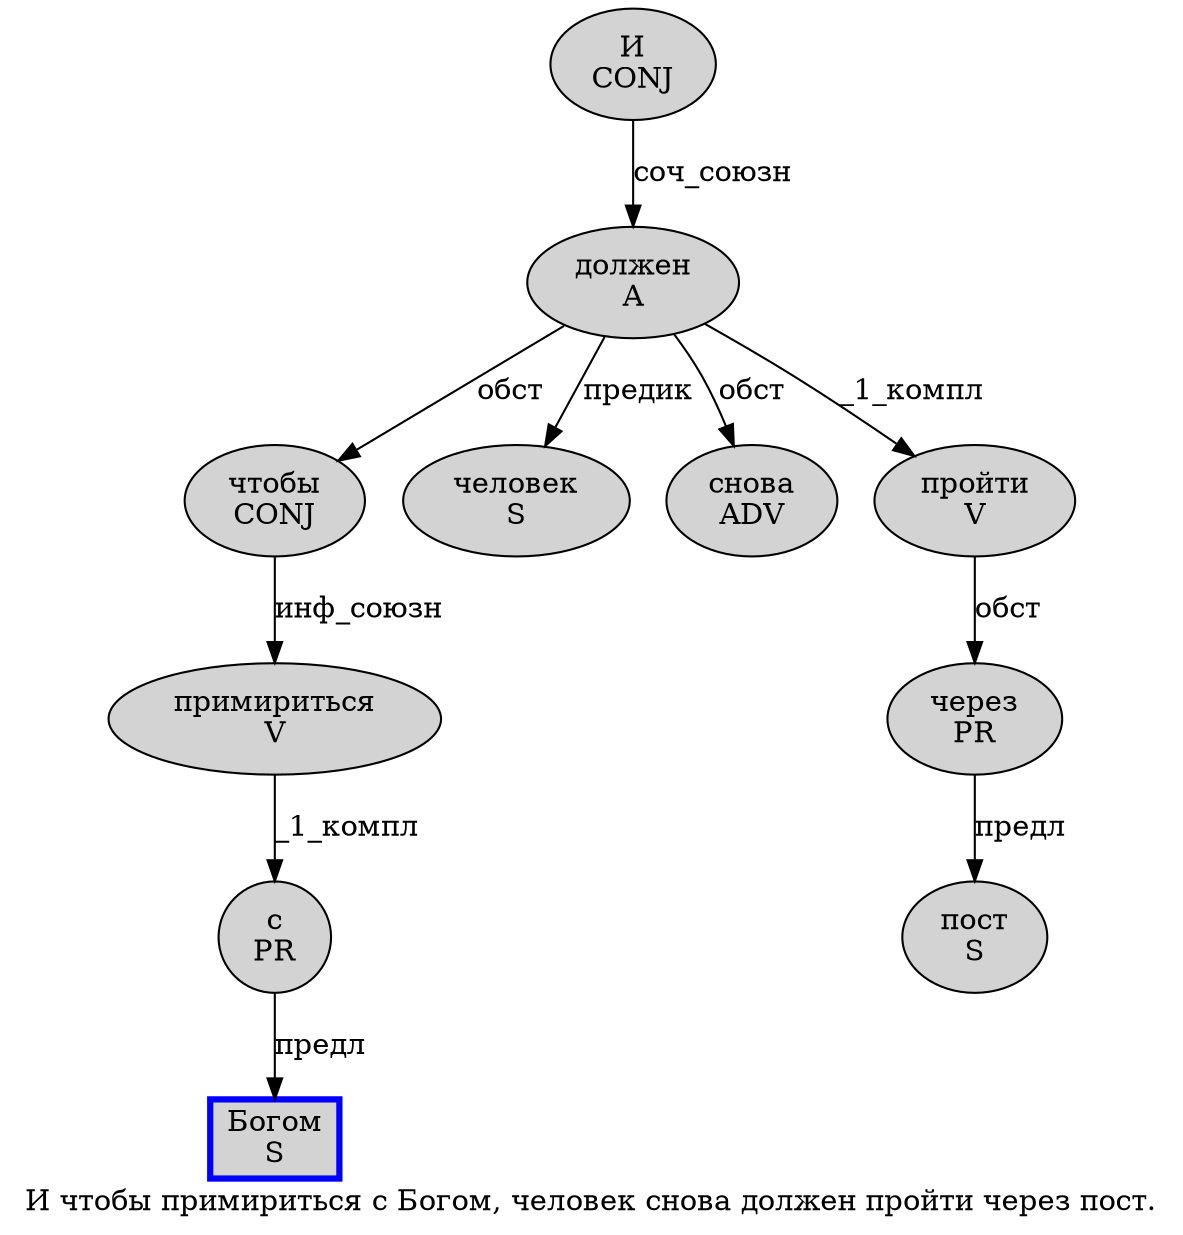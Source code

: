 digraph SENTENCE_1078 {
	graph [label="И чтобы примириться с Богом, человек снова должен пройти через пост."]
	node [style=filled]
		0 [label="И
CONJ" color="" fillcolor=lightgray penwidth=1 shape=ellipse]
		1 [label="чтобы
CONJ" color="" fillcolor=lightgray penwidth=1 shape=ellipse]
		2 [label="примириться
V" color="" fillcolor=lightgray penwidth=1 shape=ellipse]
		3 [label="с
PR" color="" fillcolor=lightgray penwidth=1 shape=ellipse]
		4 [label="Богом
S" color=blue fillcolor=lightgray penwidth=3 shape=box]
		6 [label="человек
S" color="" fillcolor=lightgray penwidth=1 shape=ellipse]
		7 [label="снова
ADV" color="" fillcolor=lightgray penwidth=1 shape=ellipse]
		8 [label="должен
A" color="" fillcolor=lightgray penwidth=1 shape=ellipse]
		9 [label="пройти
V" color="" fillcolor=lightgray penwidth=1 shape=ellipse]
		10 [label="через
PR" color="" fillcolor=lightgray penwidth=1 shape=ellipse]
		11 [label="пост
S" color="" fillcolor=lightgray penwidth=1 shape=ellipse]
			0 -> 8 [label="соч_союзн"]
			9 -> 10 [label="обст"]
			1 -> 2 [label="инф_союзн"]
			3 -> 4 [label="предл"]
			10 -> 11 [label="предл"]
			8 -> 1 [label="обст"]
			8 -> 6 [label="предик"]
			8 -> 7 [label="обст"]
			8 -> 9 [label="_1_компл"]
			2 -> 3 [label="_1_компл"]
}